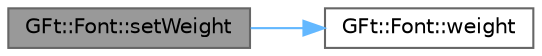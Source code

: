 digraph "GFt::Font::setWeight"
{
 // LATEX_PDF_SIZE
  bgcolor="transparent";
  edge [fontname=Helvetica,fontsize=10,labelfontname=Helvetica,labelfontsize=10];
  node [fontname=Helvetica,fontsize=10,shape=box,height=0.2,width=0.4];
  rankdir="LR";
  Node1 [id="Node000001",label="GFt::Font::setWeight",height=0.2,width=0.4,color="gray40", fillcolor="grey60", style="filled", fontcolor="black",tooltip="设置字体字重(粗细)"];
  Node1 -> Node2 [id="edge1_Node000001_Node000002",color="steelblue1",style="solid",tooltip=" "];
  Node2 [id="Node000002",label="GFt::Font::weight",height=0.2,width=0.4,color="grey40", fillcolor="white", style="filled",URL="$class_g_ft_1_1_font.html#ab2c3b18db6a9ca88f60060deac8629d9",tooltip="获取字体字重(粗细)"];
}
